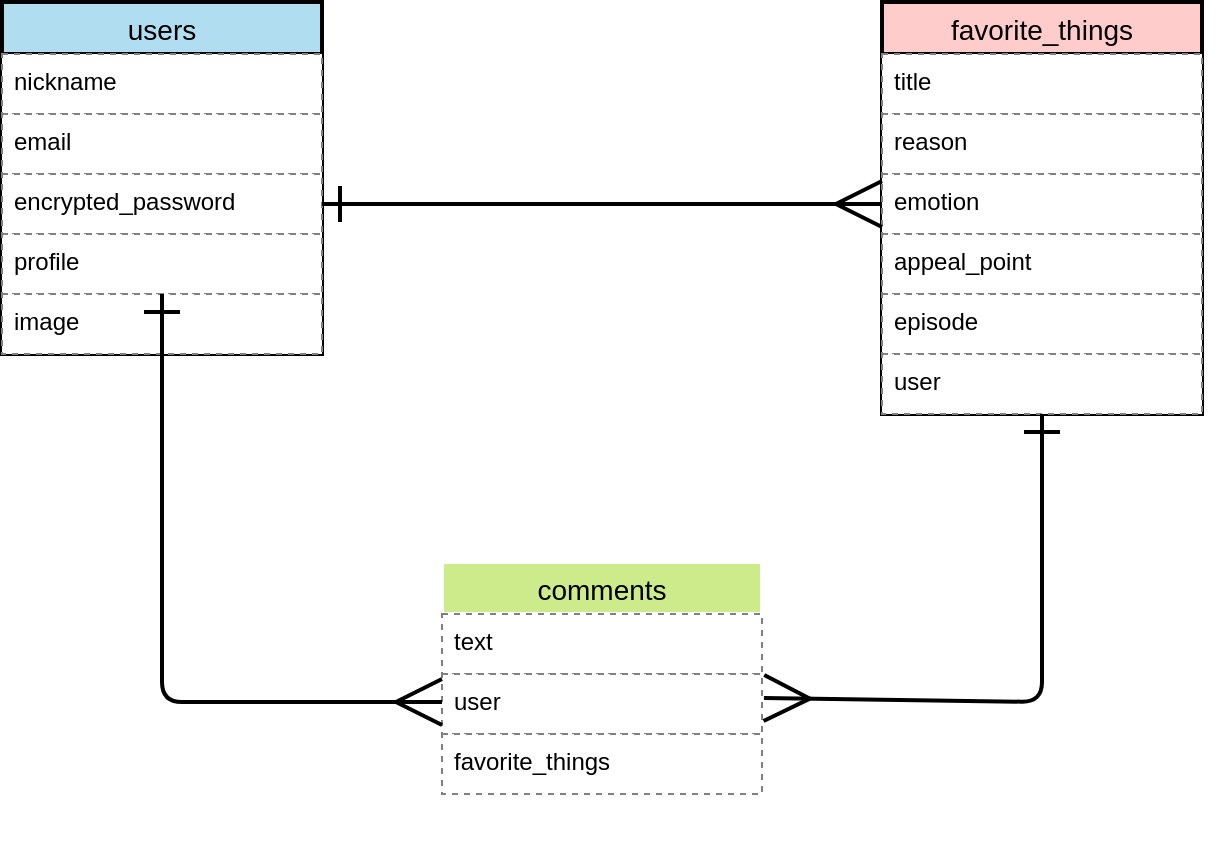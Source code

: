 <mxfile>
    <diagram id="n7Mlq3v7jifNeIk-RpPs" name="ページ1">
        <mxGraphModel dx="716" dy="580" grid="1" gridSize="10" guides="1" tooltips="1" connect="0" arrows="1" fold="1" page="1" pageScale="1" pageWidth="827" pageHeight="1169" math="0" shadow="0">
            <root>
                <mxCell id="0"/>
                <mxCell id="1" parent="0"/>
                <mxCell id="2" value="users" style="swimlane;fontStyle=0;childLayout=stackLayout;horizontal=1;startSize=26;horizontalStack=0;resizeParent=1;resizeParentMax=0;resizeLast=0;collapsible=1;marginBottom=0;align=center;fontSize=14;fillColor=#b1ddf0;strokeColor=default;fontColor=#000000;strokeWidth=2;" parent="1" vertex="1">
                    <mxGeometry x="80" y="120" width="160" height="176" as="geometry"/>
                </mxCell>
                <mxCell id="3" value="nickname" style="text;strokeColor=#808080;fillColor=#FFFFFF;spacingLeft=4;spacingRight=4;overflow=hidden;rotatable=0;points=[[0,0.5],[1,0.5]];portConstraint=eastwest;fontSize=12;fontColor=#000000;dashed=1;" parent="2" vertex="1">
                    <mxGeometry y="26" width="160" height="30" as="geometry"/>
                </mxCell>
                <mxCell id="5" value="email" style="text;strokeColor=#808080;fillColor=#FFFFFF;spacingLeft=4;spacingRight=4;overflow=hidden;rotatable=0;points=[[0,0.5],[1,0.5]];portConstraint=eastwest;fontSize=12;fontColor=#000000;dashed=1;" parent="2" vertex="1">
                    <mxGeometry y="56" width="160" height="30" as="geometry"/>
                </mxCell>
                <mxCell id="20" value="encrypted_password" style="text;strokeColor=#808080;fillColor=#FFFFFF;spacingLeft=4;spacingRight=4;overflow=hidden;rotatable=0;points=[[0,0.5],[1,0.5]];portConstraint=eastwest;fontSize=12;fontColor=#000000;dashed=1;" parent="2" vertex="1">
                    <mxGeometry y="86" width="160" height="30" as="geometry"/>
                </mxCell>
                <mxCell id="19" value="profile" style="text;strokeColor=#808080;fillColor=#FFFFFF;spacingLeft=4;spacingRight=4;overflow=hidden;rotatable=0;points=[[0,0.5],[1,0.5]];portConstraint=eastwest;fontSize=12;fontColor=#000000;dashed=1;" parent="2" vertex="1">
                    <mxGeometry y="116" width="160" height="30" as="geometry"/>
                </mxCell>
                <mxCell id="71" value="image" style="text;strokeColor=#808080;fillColor=#FFFFFF;spacingLeft=4;spacingRight=4;overflow=hidden;rotatable=0;points=[[0,0.5],[1,0.5]];portConstraint=eastwest;fontSize=12;fontColor=#000000;dashed=1;" vertex="1" parent="2">
                    <mxGeometry y="146" width="160" height="30" as="geometry"/>
                </mxCell>
                <mxCell id="29" value="favorite_things" style="swimlane;fontStyle=0;childLayout=stackLayout;horizontal=1;startSize=26;horizontalStack=0;resizeParent=1;resizeParentMax=0;resizeLast=0;collapsible=1;marginBottom=0;align=center;fontSize=14;strokeColor=default;strokeWidth=2;fillColor=#ffcccc;fontColor=#000000;" parent="1" vertex="1">
                    <mxGeometry x="520" y="120" width="160" height="206" as="geometry"/>
                </mxCell>
                <mxCell id="30" value="title" style="text;strokeColor=#808080;fillColor=#FFFFFF;spacingLeft=4;spacingRight=4;overflow=hidden;rotatable=0;points=[[0,0.5],[1,0.5]];portConstraint=eastwest;fontSize=12;fontColor=#000000;labelBackgroundColor=none;dashed=1;" parent="29" vertex="1">
                    <mxGeometry y="26" width="160" height="30" as="geometry"/>
                </mxCell>
                <mxCell id="31" value="reason" style="text;strokeColor=#808080;fillColor=#FFFFFF;spacingLeft=4;spacingRight=4;overflow=hidden;rotatable=0;points=[[0,0.5],[1,0.5]];portConstraint=eastwest;fontSize=12;fontColor=#000000;labelBackgroundColor=none;dashed=1;" parent="29" vertex="1">
                    <mxGeometry y="56" width="160" height="30" as="geometry"/>
                </mxCell>
                <mxCell id="70" value="emotion" style="text;strokeColor=#808080;fillColor=#FFFFFF;spacingLeft=4;spacingRight=4;overflow=hidden;rotatable=0;points=[[0,0.5],[1,0.5]];portConstraint=eastwest;fontSize=12;fontColor=#000000;labelBackgroundColor=none;dashed=1;" parent="29" vertex="1">
                    <mxGeometry y="86" width="160" height="30" as="geometry"/>
                </mxCell>
                <mxCell id="36" value="appeal_point" style="text;strokeColor=#808080;fillColor=#FFFFFF;spacingLeft=4;spacingRight=4;overflow=hidden;rotatable=0;points=[[0,0.5],[1,0.5]];portConstraint=eastwest;fontSize=12;fontColor=#000000;labelBackgroundColor=none;dashed=1;" parent="29" vertex="1">
                    <mxGeometry y="116" width="160" height="30" as="geometry"/>
                </mxCell>
                <mxCell id="32" value="episode" style="text;strokeColor=#808080;fillColor=#FFFFFF;spacingLeft=4;spacingRight=4;overflow=hidden;rotatable=0;points=[[0,0.5],[1,0.5]];portConstraint=eastwest;fontSize=12;fontColor=#000000;labelBackgroundColor=none;dashed=1;" parent="29" vertex="1">
                    <mxGeometry y="146" width="160" height="30" as="geometry"/>
                </mxCell>
                <mxCell id="35" value="user" style="text;strokeColor=#808080;fillColor=#FFFFFF;spacingLeft=4;spacingRight=4;overflow=hidden;rotatable=0;points=[[0,0.5],[1,0.5]];portConstraint=eastwest;fontSize=12;fontColor=#000000;labelBackgroundColor=none;dashed=1;" parent="29" vertex="1">
                    <mxGeometry y="176" width="160" height="30" as="geometry"/>
                </mxCell>
                <mxCell id="37" value="comments" style="swimlane;fontStyle=0;childLayout=stackLayout;horizontal=1;startSize=26;horizontalStack=0;resizeParent=1;resizeParentMax=0;resizeLast=0;collapsible=1;marginBottom=0;align=center;fontSize=14;labelBackgroundColor=none;strokeColor=#FFFFFF;strokeWidth=2;fillColor=#cdeb8b;fontColor=#000000;" parent="1" vertex="1">
                    <mxGeometry x="300" y="400" width="160" height="116" as="geometry"/>
                </mxCell>
                <mxCell id="38" value="text" style="text;strokeColor=#808080;fillColor=#FFFFFF;spacingLeft=4;spacingRight=4;overflow=hidden;rotatable=0;points=[[0,0.5],[1,0.5]];portConstraint=eastwest;fontSize=12;labelBackgroundColor=none;fontColor=#000000;dashed=1;" parent="37" vertex="1">
                    <mxGeometry y="26" width="160" height="30" as="geometry"/>
                </mxCell>
                <mxCell id="39" value="user" style="text;strokeColor=#808080;fillColor=#FFFFFF;spacingLeft=4;spacingRight=4;overflow=hidden;rotatable=0;points=[[0,0.5],[1,0.5]];portConstraint=eastwest;fontSize=12;labelBackgroundColor=none;fontColor=#000000;dashed=1;" parent="37" vertex="1">
                    <mxGeometry y="56" width="160" height="30" as="geometry"/>
                </mxCell>
                <mxCell id="40" value="favorite_things" style="text;strokeColor=#808080;fillColor=#FFFFFF;spacingLeft=4;spacingRight=4;overflow=hidden;rotatable=0;points=[[0,0.5],[1,0.5]];portConstraint=eastwest;fontSize=12;labelBackgroundColor=none;fontColor=#000000;dashed=1;" parent="37" vertex="1">
                    <mxGeometry y="86" width="160" height="30" as="geometry"/>
                </mxCell>
                <mxCell id="60" style="edgeStyle=none;rounded=1;jumpStyle=none;html=1;fontColor=#FFFFFF;startArrow=ERone;startFill=0;endArrow=ERmany;endFill=0;startSize=15;endSize=20;strokeColor=default;strokeWidth=2;" parent="1" source="20" edge="1">
                    <mxGeometry relative="1" as="geometry">
                        <mxPoint x="520" y="221" as="targetPoint"/>
                    </mxGeometry>
                </mxCell>
                <mxCell id="61" style="edgeStyle=none;rounded=1;jumpStyle=none;html=1;fontColor=#FFFFFF;startArrow=ERone;startFill=0;endArrow=ERmany;endFill=0;startSize=15;endSize=20;strokeColor=default;strokeWidth=2;" parent="1" source="19" edge="1">
                    <mxGeometry relative="1" as="geometry">
                        <mxPoint x="300" y="470" as="targetPoint"/>
                        <Array as="points">
                            <mxPoint x="160" y="470"/>
                        </Array>
                    </mxGeometry>
                </mxCell>
                <mxCell id="63" style="edgeStyle=none;rounded=1;jumpStyle=none;html=1;fontColor=#FFFFFF;startArrow=ERone;startFill=0;endArrow=ERmany;endFill=0;startSize=15;endSize=20;strokeColor=default;strokeWidth=2;entryX=1.006;entryY=0.4;entryDx=0;entryDy=0;entryPerimeter=0;" parent="1" source="35" target="39" edge="1">
                    <mxGeometry relative="1" as="geometry">
                        <mxPoint x="470" y="460" as="targetPoint"/>
                        <Array as="points">
                            <mxPoint x="600" y="470"/>
                        </Array>
                    </mxGeometry>
                </mxCell>
                <mxCell id="66" value="&lt;font style=&quot;font-size: 14px&quot;&gt;belongs_to : favorite_thing&lt;br&gt;has_many : comments&lt;/font&gt;" style="edgeLabel;html=1;align=left;verticalAlign=middle;resizable=0;points=[];fontColor=#FFFFFF;" parent="63" vertex="1" connectable="0">
                    <mxGeometry x="-0.546" y="1" relative="1" as="geometry">
                        <mxPoint x="-81" y="133" as="offset"/>
                    </mxGeometry>
                </mxCell>
                <mxCell id="67" value="&lt;font style=&quot;font-size: 14px&quot;&gt;belongs_to : user&lt;br&gt;has_many : comments&lt;/font&gt;" style="edgeLabel;html=1;align=left;verticalAlign=middle;resizable=0;points=[];fontColor=#FFFFFF;" parent="1" vertex="1" connectable="0">
                    <mxGeometry x="80" y="500" as="geometry"/>
                </mxCell>
                <mxCell id="68" value="&lt;font style=&quot;font-size: 14px&quot;&gt;belongs_to : user&lt;br&gt;has_many : favorite_things&lt;/font&gt;" style="edgeLabel;html=1;align=left;verticalAlign=middle;resizable=0;points=[];fontColor=#FFFFFF;" parent="1" vertex="1" connectable="0">
                    <mxGeometry x="300" y="160" as="geometry"/>
                </mxCell>
            </root>
        </mxGraphModel>
    </diagram>
</mxfile>